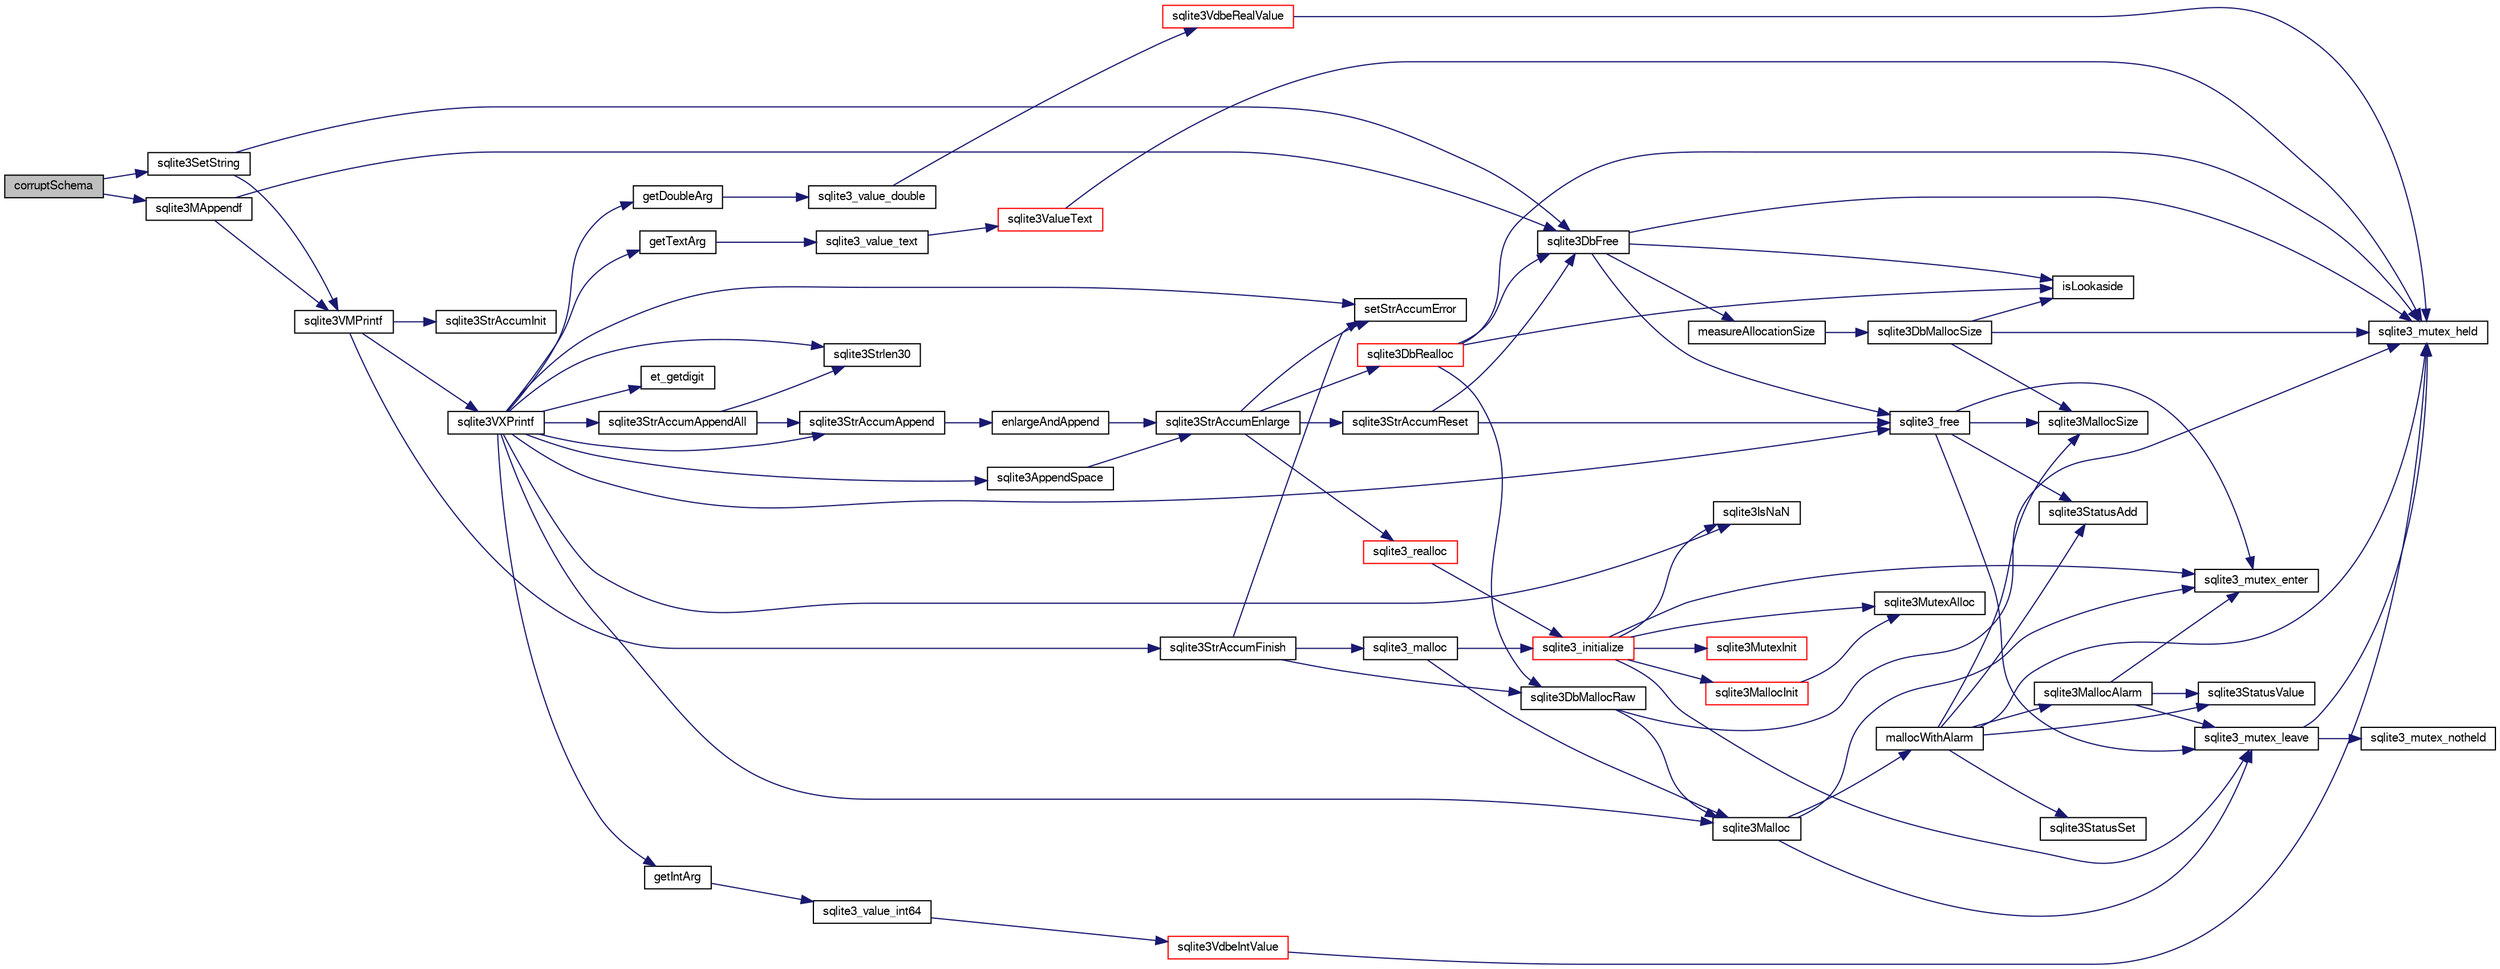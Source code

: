 digraph "corruptSchema"
{
  edge [fontname="FreeSans",fontsize="10",labelfontname="FreeSans",labelfontsize="10"];
  node [fontname="FreeSans",fontsize="10",shape=record];
  rankdir="LR";
  Node75113 [label="corruptSchema",height=0.2,width=0.4,color="black", fillcolor="grey75", style="filled", fontcolor="black"];
  Node75113 -> Node75114 [color="midnightblue",fontsize="10",style="solid",fontname="FreeSans"];
  Node75114 [label="sqlite3SetString",height=0.2,width=0.4,color="black", fillcolor="white", style="filled",URL="$sqlite3_8c.html#aad368822484a1ceae010a829e27454ae"];
  Node75114 -> Node75115 [color="midnightblue",fontsize="10",style="solid",fontname="FreeSans"];
  Node75115 [label="sqlite3VMPrintf",height=0.2,width=0.4,color="black", fillcolor="white", style="filled",URL="$sqlite3_8c.html#a05535d0982ef06fbc2ee8195ebbae689"];
  Node75115 -> Node75116 [color="midnightblue",fontsize="10",style="solid",fontname="FreeSans"];
  Node75116 [label="sqlite3StrAccumInit",height=0.2,width=0.4,color="black", fillcolor="white", style="filled",URL="$sqlite3_8c.html#aabf95e113b9d54d519cd15a56215f560"];
  Node75115 -> Node75117 [color="midnightblue",fontsize="10",style="solid",fontname="FreeSans"];
  Node75117 [label="sqlite3VXPrintf",height=0.2,width=0.4,color="black", fillcolor="white", style="filled",URL="$sqlite3_8c.html#a63c25806c9bd4a2b76f9a0eb232c6bde"];
  Node75117 -> Node75118 [color="midnightblue",fontsize="10",style="solid",fontname="FreeSans"];
  Node75118 [label="sqlite3StrAccumAppend",height=0.2,width=0.4,color="black", fillcolor="white", style="filled",URL="$sqlite3_8c.html#a56664fa33def33c5a5245b623441d5e0"];
  Node75118 -> Node75119 [color="midnightblue",fontsize="10",style="solid",fontname="FreeSans"];
  Node75119 [label="enlargeAndAppend",height=0.2,width=0.4,color="black", fillcolor="white", style="filled",URL="$sqlite3_8c.html#a25b21e61dc0883d849890eaa8a18088a"];
  Node75119 -> Node75120 [color="midnightblue",fontsize="10",style="solid",fontname="FreeSans"];
  Node75120 [label="sqlite3StrAccumEnlarge",height=0.2,width=0.4,color="black", fillcolor="white", style="filled",URL="$sqlite3_8c.html#a38976500a97c69d65086eeccca82dd96"];
  Node75120 -> Node75121 [color="midnightblue",fontsize="10",style="solid",fontname="FreeSans"];
  Node75121 [label="setStrAccumError",height=0.2,width=0.4,color="black", fillcolor="white", style="filled",URL="$sqlite3_8c.html#a3dc479a1fc8ba1ab8edfe51f8a0b102c"];
  Node75120 -> Node75122 [color="midnightblue",fontsize="10",style="solid",fontname="FreeSans"];
  Node75122 [label="sqlite3StrAccumReset",height=0.2,width=0.4,color="black", fillcolor="white", style="filled",URL="$sqlite3_8c.html#ad7e70f4ec9d2fa3a63a371e2c7c555d8"];
  Node75122 -> Node75123 [color="midnightblue",fontsize="10",style="solid",fontname="FreeSans"];
  Node75123 [label="sqlite3DbFree",height=0.2,width=0.4,color="black", fillcolor="white", style="filled",URL="$sqlite3_8c.html#ac70ab821a6607b4a1b909582dc37a069"];
  Node75123 -> Node75124 [color="midnightblue",fontsize="10",style="solid",fontname="FreeSans"];
  Node75124 [label="sqlite3_mutex_held",height=0.2,width=0.4,color="black", fillcolor="white", style="filled",URL="$sqlite3_8c.html#acf77da68932b6bc163c5e68547ecc3e7"];
  Node75123 -> Node75125 [color="midnightblue",fontsize="10",style="solid",fontname="FreeSans"];
  Node75125 [label="measureAllocationSize",height=0.2,width=0.4,color="black", fillcolor="white", style="filled",URL="$sqlite3_8c.html#a45731e644a22fdb756e2b6337224217a"];
  Node75125 -> Node75126 [color="midnightblue",fontsize="10",style="solid",fontname="FreeSans"];
  Node75126 [label="sqlite3DbMallocSize",height=0.2,width=0.4,color="black", fillcolor="white", style="filled",URL="$sqlite3_8c.html#aa397e5a8a03495203a0767abf0a71f86"];
  Node75126 -> Node75127 [color="midnightblue",fontsize="10",style="solid",fontname="FreeSans"];
  Node75127 [label="sqlite3MallocSize",height=0.2,width=0.4,color="black", fillcolor="white", style="filled",URL="$sqlite3_8c.html#acf5d2a5f35270bafb050bd2def576955"];
  Node75126 -> Node75124 [color="midnightblue",fontsize="10",style="solid",fontname="FreeSans"];
  Node75126 -> Node75128 [color="midnightblue",fontsize="10",style="solid",fontname="FreeSans"];
  Node75128 [label="isLookaside",height=0.2,width=0.4,color="black", fillcolor="white", style="filled",URL="$sqlite3_8c.html#a770fa05ff9717b75e16f4d968a77b897"];
  Node75123 -> Node75128 [color="midnightblue",fontsize="10",style="solid",fontname="FreeSans"];
  Node75123 -> Node75129 [color="midnightblue",fontsize="10",style="solid",fontname="FreeSans"];
  Node75129 [label="sqlite3_free",height=0.2,width=0.4,color="black", fillcolor="white", style="filled",URL="$sqlite3_8c.html#a6552349e36a8a691af5487999ab09519"];
  Node75129 -> Node75130 [color="midnightblue",fontsize="10",style="solid",fontname="FreeSans"];
  Node75130 [label="sqlite3_mutex_enter",height=0.2,width=0.4,color="black", fillcolor="white", style="filled",URL="$sqlite3_8c.html#a1c12cde690bd89f104de5cbad12a6bf5"];
  Node75129 -> Node75131 [color="midnightblue",fontsize="10",style="solid",fontname="FreeSans"];
  Node75131 [label="sqlite3StatusAdd",height=0.2,width=0.4,color="black", fillcolor="white", style="filled",URL="$sqlite3_8c.html#afa029f93586aeab4cc85360905dae9cd"];
  Node75129 -> Node75127 [color="midnightblue",fontsize="10",style="solid",fontname="FreeSans"];
  Node75129 -> Node75132 [color="midnightblue",fontsize="10",style="solid",fontname="FreeSans"];
  Node75132 [label="sqlite3_mutex_leave",height=0.2,width=0.4,color="black", fillcolor="white", style="filled",URL="$sqlite3_8c.html#a5838d235601dbd3c1fa993555c6bcc93"];
  Node75132 -> Node75124 [color="midnightblue",fontsize="10",style="solid",fontname="FreeSans"];
  Node75132 -> Node75133 [color="midnightblue",fontsize="10",style="solid",fontname="FreeSans"];
  Node75133 [label="sqlite3_mutex_notheld",height=0.2,width=0.4,color="black", fillcolor="white", style="filled",URL="$sqlite3_8c.html#a83967c837c1c000d3b5adcfaa688f5dc"];
  Node75122 -> Node75129 [color="midnightblue",fontsize="10",style="solid",fontname="FreeSans"];
  Node75120 -> Node75134 [color="midnightblue",fontsize="10",style="solid",fontname="FreeSans"];
  Node75134 [label="sqlite3DbRealloc",height=0.2,width=0.4,color="red", fillcolor="white", style="filled",URL="$sqlite3_8c.html#ae028f4902a9d29bcaf310ff289ee87dc"];
  Node75134 -> Node75124 [color="midnightblue",fontsize="10",style="solid",fontname="FreeSans"];
  Node75134 -> Node75135 [color="midnightblue",fontsize="10",style="solid",fontname="FreeSans"];
  Node75135 [label="sqlite3DbMallocRaw",height=0.2,width=0.4,color="black", fillcolor="white", style="filled",URL="$sqlite3_8c.html#abbe8be0cf7175e11ddc3e2218fad924e"];
  Node75135 -> Node75124 [color="midnightblue",fontsize="10",style="solid",fontname="FreeSans"];
  Node75135 -> Node75136 [color="midnightblue",fontsize="10",style="solid",fontname="FreeSans"];
  Node75136 [label="sqlite3Malloc",height=0.2,width=0.4,color="black", fillcolor="white", style="filled",URL="$sqlite3_8c.html#a361a2eaa846b1885f123abe46f5d8b2b"];
  Node75136 -> Node75130 [color="midnightblue",fontsize="10",style="solid",fontname="FreeSans"];
  Node75136 -> Node75137 [color="midnightblue",fontsize="10",style="solid",fontname="FreeSans"];
  Node75137 [label="mallocWithAlarm",height=0.2,width=0.4,color="black", fillcolor="white", style="filled",URL="$sqlite3_8c.html#ab070d5cf8e48ec8a6a43cf025d48598b"];
  Node75137 -> Node75124 [color="midnightblue",fontsize="10",style="solid",fontname="FreeSans"];
  Node75137 -> Node75138 [color="midnightblue",fontsize="10",style="solid",fontname="FreeSans"];
  Node75138 [label="sqlite3StatusSet",height=0.2,width=0.4,color="black", fillcolor="white", style="filled",URL="$sqlite3_8c.html#afec7586c01fcb5ea17dc9d7725a589d9"];
  Node75137 -> Node75139 [color="midnightblue",fontsize="10",style="solid",fontname="FreeSans"];
  Node75139 [label="sqlite3StatusValue",height=0.2,width=0.4,color="black", fillcolor="white", style="filled",URL="$sqlite3_8c.html#a30b8ac296c6e200c1fa57708d52c6ef6"];
  Node75137 -> Node75140 [color="midnightblue",fontsize="10",style="solid",fontname="FreeSans"];
  Node75140 [label="sqlite3MallocAlarm",height=0.2,width=0.4,color="black", fillcolor="white", style="filled",URL="$sqlite3_8c.html#ada66988e8471d1198f3219c062377508"];
  Node75140 -> Node75139 [color="midnightblue",fontsize="10",style="solid",fontname="FreeSans"];
  Node75140 -> Node75132 [color="midnightblue",fontsize="10",style="solid",fontname="FreeSans"];
  Node75140 -> Node75130 [color="midnightblue",fontsize="10",style="solid",fontname="FreeSans"];
  Node75137 -> Node75127 [color="midnightblue",fontsize="10",style="solid",fontname="FreeSans"];
  Node75137 -> Node75131 [color="midnightblue",fontsize="10",style="solid",fontname="FreeSans"];
  Node75136 -> Node75132 [color="midnightblue",fontsize="10",style="solid",fontname="FreeSans"];
  Node75134 -> Node75128 [color="midnightblue",fontsize="10",style="solid",fontname="FreeSans"];
  Node75134 -> Node75123 [color="midnightblue",fontsize="10",style="solid",fontname="FreeSans"];
  Node75120 -> Node75317 [color="midnightblue",fontsize="10",style="solid",fontname="FreeSans"];
  Node75317 [label="sqlite3_realloc",height=0.2,width=0.4,color="red", fillcolor="white", style="filled",URL="$sqlite3_8c.html#a822d9e42f6ab4b2ec803f311aeb9618d"];
  Node75317 -> Node75142 [color="midnightblue",fontsize="10",style="solid",fontname="FreeSans"];
  Node75142 [label="sqlite3_initialize",height=0.2,width=0.4,color="red", fillcolor="white", style="filled",URL="$sqlite3_8c.html#ab0c0ee2d5d4cf8b28e9572296a8861df"];
  Node75142 -> Node75143 [color="midnightblue",fontsize="10",style="solid",fontname="FreeSans"];
  Node75143 [label="sqlite3MutexInit",height=0.2,width=0.4,color="red", fillcolor="white", style="filled",URL="$sqlite3_8c.html#a7906afcdd1cdb3d0007eb932398a1158"];
  Node75142 -> Node75161 [color="midnightblue",fontsize="10",style="solid",fontname="FreeSans"];
  Node75161 [label="sqlite3MutexAlloc",height=0.2,width=0.4,color="black", fillcolor="white", style="filled",URL="$sqlite3_8c.html#a0e3f432ee581f6876b590e7ad7e84e19"];
  Node75142 -> Node75130 [color="midnightblue",fontsize="10",style="solid",fontname="FreeSans"];
  Node75142 -> Node75162 [color="midnightblue",fontsize="10",style="solid",fontname="FreeSans"];
  Node75162 [label="sqlite3MallocInit",height=0.2,width=0.4,color="red", fillcolor="white", style="filled",URL="$sqlite3_8c.html#a9e06f9e7cad0d83ce80ab493c9533552"];
  Node75162 -> Node75161 [color="midnightblue",fontsize="10",style="solid",fontname="FreeSans"];
  Node75142 -> Node75132 [color="midnightblue",fontsize="10",style="solid",fontname="FreeSans"];
  Node75142 -> Node75285 [color="midnightblue",fontsize="10",style="solid",fontname="FreeSans"];
  Node75285 [label="sqlite3IsNaN",height=0.2,width=0.4,color="black", fillcolor="white", style="filled",URL="$sqlite3_8c.html#aed4d78203877c3486765ccbc7feebb50"];
  Node75117 -> Node75391 [color="midnightblue",fontsize="10",style="solid",fontname="FreeSans"];
  Node75391 [label="getIntArg",height=0.2,width=0.4,color="black", fillcolor="white", style="filled",URL="$sqlite3_8c.html#abff258963dbd9205fb299851a64c67be"];
  Node75391 -> Node75276 [color="midnightblue",fontsize="10",style="solid",fontname="FreeSans"];
  Node75276 [label="sqlite3_value_int64",height=0.2,width=0.4,color="black", fillcolor="white", style="filled",URL="$sqlite3_8c.html#ab38d8627f4750672e72712df0b709e0d"];
  Node75276 -> Node75264 [color="midnightblue",fontsize="10",style="solid",fontname="FreeSans"];
  Node75264 [label="sqlite3VdbeIntValue",height=0.2,width=0.4,color="red", fillcolor="white", style="filled",URL="$sqlite3_8c.html#a3dc28e3bfdbecf81633c3697a3aacd45"];
  Node75264 -> Node75124 [color="midnightblue",fontsize="10",style="solid",fontname="FreeSans"];
  Node75117 -> Node75136 [color="midnightblue",fontsize="10",style="solid",fontname="FreeSans"];
  Node75117 -> Node75121 [color="midnightblue",fontsize="10",style="solid",fontname="FreeSans"];
  Node75117 -> Node75392 [color="midnightblue",fontsize="10",style="solid",fontname="FreeSans"];
  Node75392 [label="getDoubleArg",height=0.2,width=0.4,color="black", fillcolor="white", style="filled",URL="$sqlite3_8c.html#a1cf25120072c85bd261983b24c12c3d9"];
  Node75392 -> Node75280 [color="midnightblue",fontsize="10",style="solid",fontname="FreeSans"];
  Node75280 [label="sqlite3_value_double",height=0.2,width=0.4,color="black", fillcolor="white", style="filled",URL="$sqlite3_8c.html#a3e50c1a2dd484a8b6911c9d163816b88"];
  Node75280 -> Node75281 [color="midnightblue",fontsize="10",style="solid",fontname="FreeSans"];
  Node75281 [label="sqlite3VdbeRealValue",height=0.2,width=0.4,color="red", fillcolor="white", style="filled",URL="$sqlite3_8c.html#a5bf943a4f9a5516911b3bc610e3d64e0"];
  Node75281 -> Node75124 [color="midnightblue",fontsize="10",style="solid",fontname="FreeSans"];
  Node75117 -> Node75285 [color="midnightblue",fontsize="10",style="solid",fontname="FreeSans"];
  Node75117 -> Node75203 [color="midnightblue",fontsize="10",style="solid",fontname="FreeSans"];
  Node75203 [label="sqlite3Strlen30",height=0.2,width=0.4,color="black", fillcolor="white", style="filled",URL="$sqlite3_8c.html#a3dcd80ba41f1a308193dee74857b62a7"];
  Node75117 -> Node75393 [color="midnightblue",fontsize="10",style="solid",fontname="FreeSans"];
  Node75393 [label="et_getdigit",height=0.2,width=0.4,color="black", fillcolor="white", style="filled",URL="$sqlite3_8c.html#a40c5a308749ad07cc2397a53e081bff0"];
  Node75117 -> Node75394 [color="midnightblue",fontsize="10",style="solid",fontname="FreeSans"];
  Node75394 [label="getTextArg",height=0.2,width=0.4,color="black", fillcolor="white", style="filled",URL="$sqlite3_8c.html#afbb41850423ef20071cefaab0431e04d"];
  Node75394 -> Node75208 [color="midnightblue",fontsize="10",style="solid",fontname="FreeSans"];
  Node75208 [label="sqlite3_value_text",height=0.2,width=0.4,color="black", fillcolor="white", style="filled",URL="$sqlite3_8c.html#aef2ace3239e6dd59c74110faa70f8171"];
  Node75208 -> Node75209 [color="midnightblue",fontsize="10",style="solid",fontname="FreeSans"];
  Node75209 [label="sqlite3ValueText",height=0.2,width=0.4,color="red", fillcolor="white", style="filled",URL="$sqlite3_8c.html#ad567a94e52d1adf81f4857fdba00a59b"];
  Node75209 -> Node75124 [color="midnightblue",fontsize="10",style="solid",fontname="FreeSans"];
  Node75117 -> Node75395 [color="midnightblue",fontsize="10",style="solid",fontname="FreeSans"];
  Node75395 [label="sqlite3StrAccumAppendAll",height=0.2,width=0.4,color="black", fillcolor="white", style="filled",URL="$sqlite3_8c.html#acaf8f3e4f99a3c3a4a77e9c987547289"];
  Node75395 -> Node75118 [color="midnightblue",fontsize="10",style="solid",fontname="FreeSans"];
  Node75395 -> Node75203 [color="midnightblue",fontsize="10",style="solid",fontname="FreeSans"];
  Node75117 -> Node75396 [color="midnightblue",fontsize="10",style="solid",fontname="FreeSans"];
  Node75396 [label="sqlite3AppendSpace",height=0.2,width=0.4,color="black", fillcolor="white", style="filled",URL="$sqlite3_8c.html#aefd38a5afc0020d4a93855c3ee7c63a8"];
  Node75396 -> Node75120 [color="midnightblue",fontsize="10",style="solid",fontname="FreeSans"];
  Node75117 -> Node75129 [color="midnightblue",fontsize="10",style="solid",fontname="FreeSans"];
  Node75115 -> Node75167 [color="midnightblue",fontsize="10",style="solid",fontname="FreeSans"];
  Node75167 [label="sqlite3StrAccumFinish",height=0.2,width=0.4,color="black", fillcolor="white", style="filled",URL="$sqlite3_8c.html#adb7f26b10ac1b847db6f000ef4c2e2ba"];
  Node75167 -> Node75135 [color="midnightblue",fontsize="10",style="solid",fontname="FreeSans"];
  Node75167 -> Node75168 [color="midnightblue",fontsize="10",style="solid",fontname="FreeSans"];
  Node75168 [label="sqlite3_malloc",height=0.2,width=0.4,color="black", fillcolor="white", style="filled",URL="$sqlite3_8c.html#ac79dba55fc32b6a840cf5a9769bce7cd"];
  Node75168 -> Node75142 [color="midnightblue",fontsize="10",style="solid",fontname="FreeSans"];
  Node75168 -> Node75136 [color="midnightblue",fontsize="10",style="solid",fontname="FreeSans"];
  Node75167 -> Node75121 [color="midnightblue",fontsize="10",style="solid",fontname="FreeSans"];
  Node75114 -> Node75123 [color="midnightblue",fontsize="10",style="solid",fontname="FreeSans"];
  Node75113 -> Node75397 [color="midnightblue",fontsize="10",style="solid",fontname="FreeSans"];
  Node75397 [label="sqlite3MAppendf",height=0.2,width=0.4,color="black", fillcolor="white", style="filled",URL="$sqlite3_8c.html#a43b33971f250cf38164a84f751057bce"];
  Node75397 -> Node75115 [color="midnightblue",fontsize="10",style="solid",fontname="FreeSans"];
  Node75397 -> Node75123 [color="midnightblue",fontsize="10",style="solid",fontname="FreeSans"];
}
